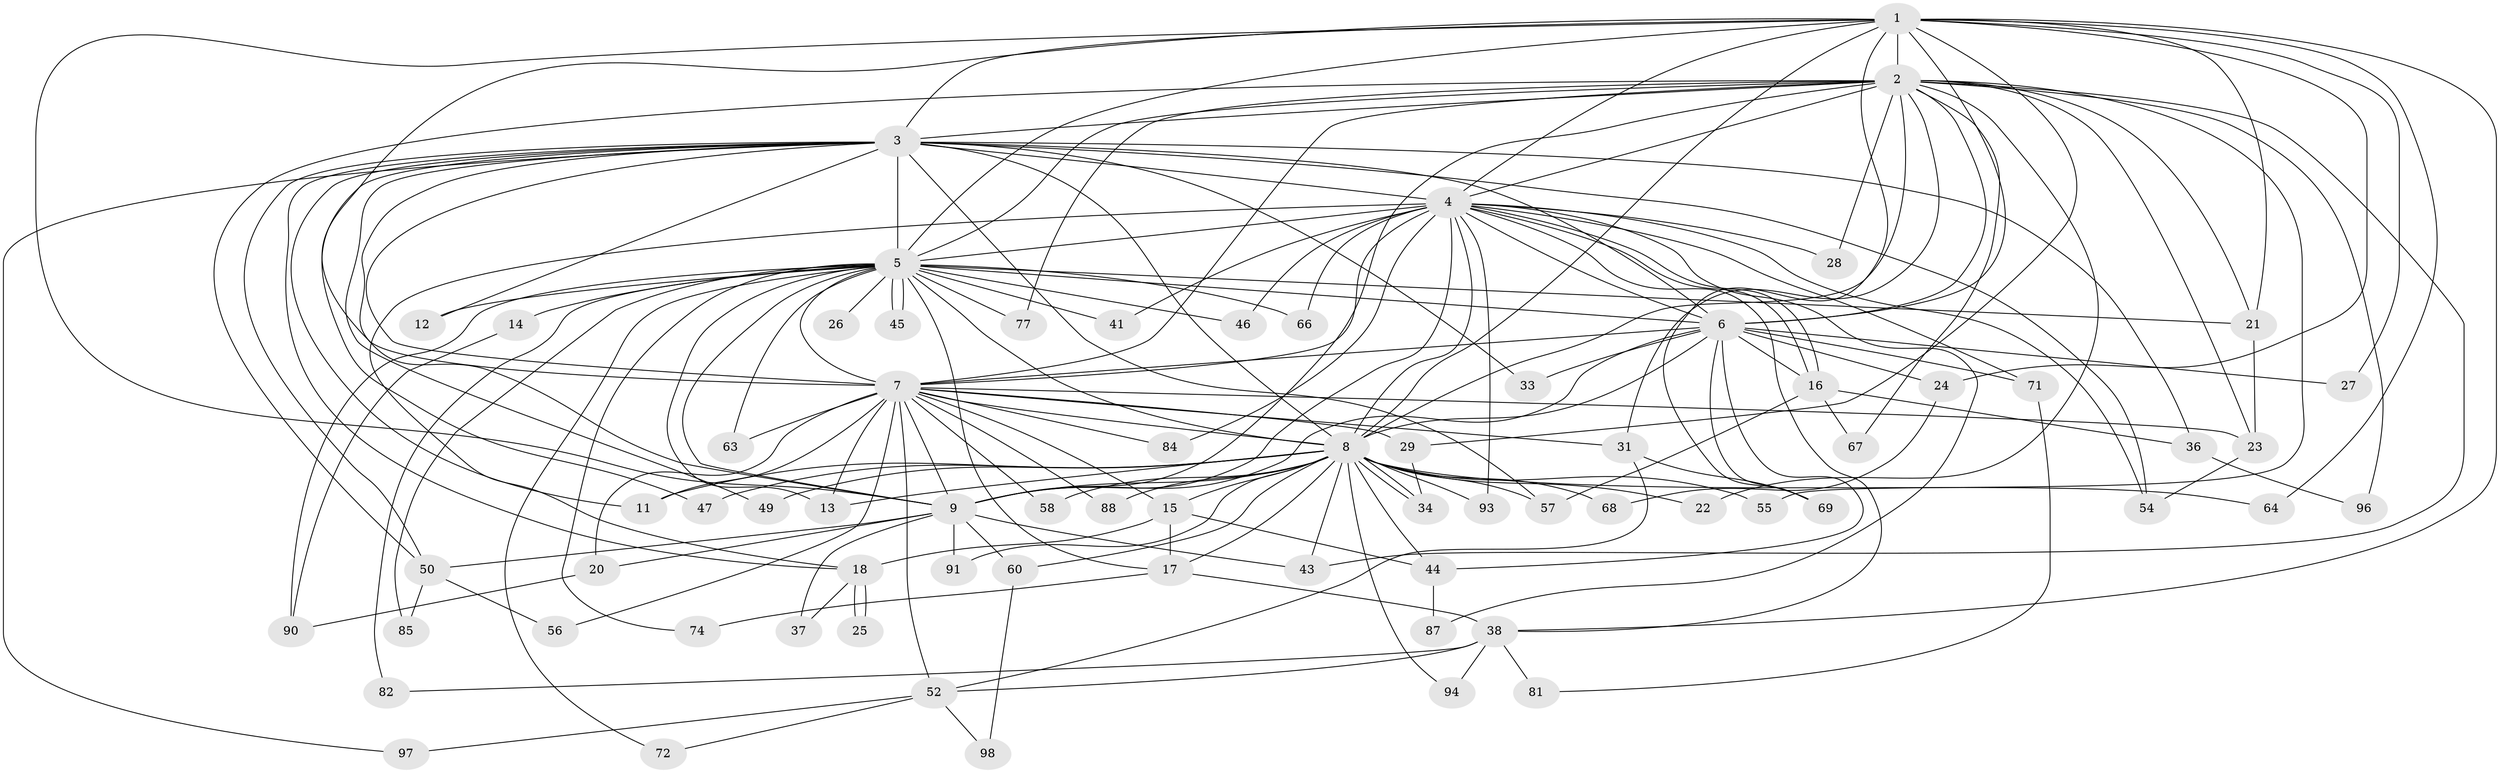 // Generated by graph-tools (version 1.1) at 2025/23/03/03/25 07:23:37]
// undirected, 71 vertices, 175 edges
graph export_dot {
graph [start="1"]
  node [color=gray90,style=filled];
  1 [super="+59"];
  2 [super="+61"];
  3 [super="+89"];
  4 [super="+35"];
  5 [super="+10"];
  6 [super="+32"];
  7 [super="+78"];
  8 [super="+19"];
  9 [super="+65"];
  11;
  12;
  13 [super="+40"];
  14;
  15 [super="+79"];
  16 [super="+30"];
  17 [super="+80"];
  18 [super="+39"];
  20;
  21 [super="+53"];
  22;
  23 [super="+75"];
  24;
  25;
  26;
  27;
  28;
  29;
  31;
  33;
  34 [super="+76"];
  36 [super="+51"];
  37;
  38 [super="+42"];
  41;
  43 [super="+83"];
  44 [super="+48"];
  45;
  46;
  47;
  49;
  50 [super="+95"];
  52 [super="+62"];
  54 [super="+73"];
  55;
  56;
  57 [super="+70"];
  58;
  60;
  63;
  64;
  66;
  67;
  68;
  69 [super="+86"];
  71;
  72;
  74;
  77;
  81;
  82;
  84;
  85;
  87;
  88;
  90 [super="+92"];
  91;
  93;
  94;
  96;
  97;
  98;
  1 -- 2 [weight=2];
  1 -- 3;
  1 -- 4;
  1 -- 5 [weight=2];
  1 -- 6;
  1 -- 7;
  1 -- 8;
  1 -- 9;
  1 -- 24;
  1 -- 27;
  1 -- 29;
  1 -- 64;
  1 -- 21;
  1 -- 69;
  1 -- 38;
  2 -- 3;
  2 -- 4;
  2 -- 5 [weight=3];
  2 -- 6 [weight=2];
  2 -- 7;
  2 -- 8;
  2 -- 9;
  2 -- 21;
  2 -- 22;
  2 -- 28;
  2 -- 31;
  2 -- 50;
  2 -- 55;
  2 -- 67;
  2 -- 77;
  2 -- 96;
  2 -- 43;
  2 -- 23;
  3 -- 4;
  3 -- 5 [weight=2];
  3 -- 6;
  3 -- 7;
  3 -- 8;
  3 -- 9;
  3 -- 12;
  3 -- 18;
  3 -- 33;
  3 -- 36;
  3 -- 47;
  3 -- 49;
  3 -- 50;
  3 -- 97;
  3 -- 11;
  3 -- 54;
  3 -- 57;
  4 -- 5 [weight=2];
  4 -- 6;
  4 -- 7;
  4 -- 8;
  4 -- 9 [weight=2];
  4 -- 16;
  4 -- 16;
  4 -- 18 [weight=2];
  4 -- 28;
  4 -- 38;
  4 -- 41;
  4 -- 46;
  4 -- 54;
  4 -- 66;
  4 -- 71;
  4 -- 84;
  4 -- 87;
  4 -- 93;
  5 -- 6 [weight=2];
  5 -- 7 [weight=3];
  5 -- 8 [weight=2];
  5 -- 9 [weight=2];
  5 -- 14 [weight=2];
  5 -- 21;
  5 -- 26 [weight=2];
  5 -- 41;
  5 -- 45;
  5 -- 45;
  5 -- 72;
  5 -- 74;
  5 -- 82;
  5 -- 85;
  5 -- 90;
  5 -- 66;
  5 -- 12;
  5 -- 77;
  5 -- 46;
  5 -- 17;
  5 -- 63;
  5 -- 13;
  6 -- 7;
  6 -- 8;
  6 -- 9;
  6 -- 24;
  6 -- 27;
  6 -- 33;
  6 -- 44;
  6 -- 69;
  6 -- 71;
  6 -- 16;
  7 -- 8 [weight=2];
  7 -- 9;
  7 -- 11;
  7 -- 13;
  7 -- 15;
  7 -- 20;
  7 -- 23;
  7 -- 29;
  7 -- 31;
  7 -- 52;
  7 -- 56;
  7 -- 58;
  7 -- 63;
  7 -- 84;
  7 -- 88;
  8 -- 9 [weight=2];
  8 -- 11;
  8 -- 13;
  8 -- 15;
  8 -- 17;
  8 -- 22;
  8 -- 34;
  8 -- 34;
  8 -- 43;
  8 -- 47;
  8 -- 49;
  8 -- 55;
  8 -- 57;
  8 -- 58;
  8 -- 60;
  8 -- 64;
  8 -- 68;
  8 -- 88;
  8 -- 91;
  8 -- 93;
  8 -- 94;
  8 -- 44;
  9 -- 20;
  9 -- 37;
  9 -- 43;
  9 -- 60;
  9 -- 91;
  9 -- 50;
  14 -- 90;
  15 -- 44;
  15 -- 17;
  15 -- 18;
  16 -- 67;
  16 -- 57;
  16 -- 36 [weight=2];
  17 -- 38;
  17 -- 74;
  18 -- 25;
  18 -- 25;
  18 -- 37;
  20 -- 90;
  21 -- 23;
  23 -- 54;
  24 -- 68;
  29 -- 34;
  31 -- 52;
  31 -- 69;
  36 -- 96;
  38 -- 94;
  38 -- 81;
  38 -- 82;
  38 -- 52;
  44 -- 87;
  50 -- 56;
  50 -- 85;
  52 -- 72;
  52 -- 98;
  52 -- 97;
  60 -- 98;
  71 -- 81;
}
